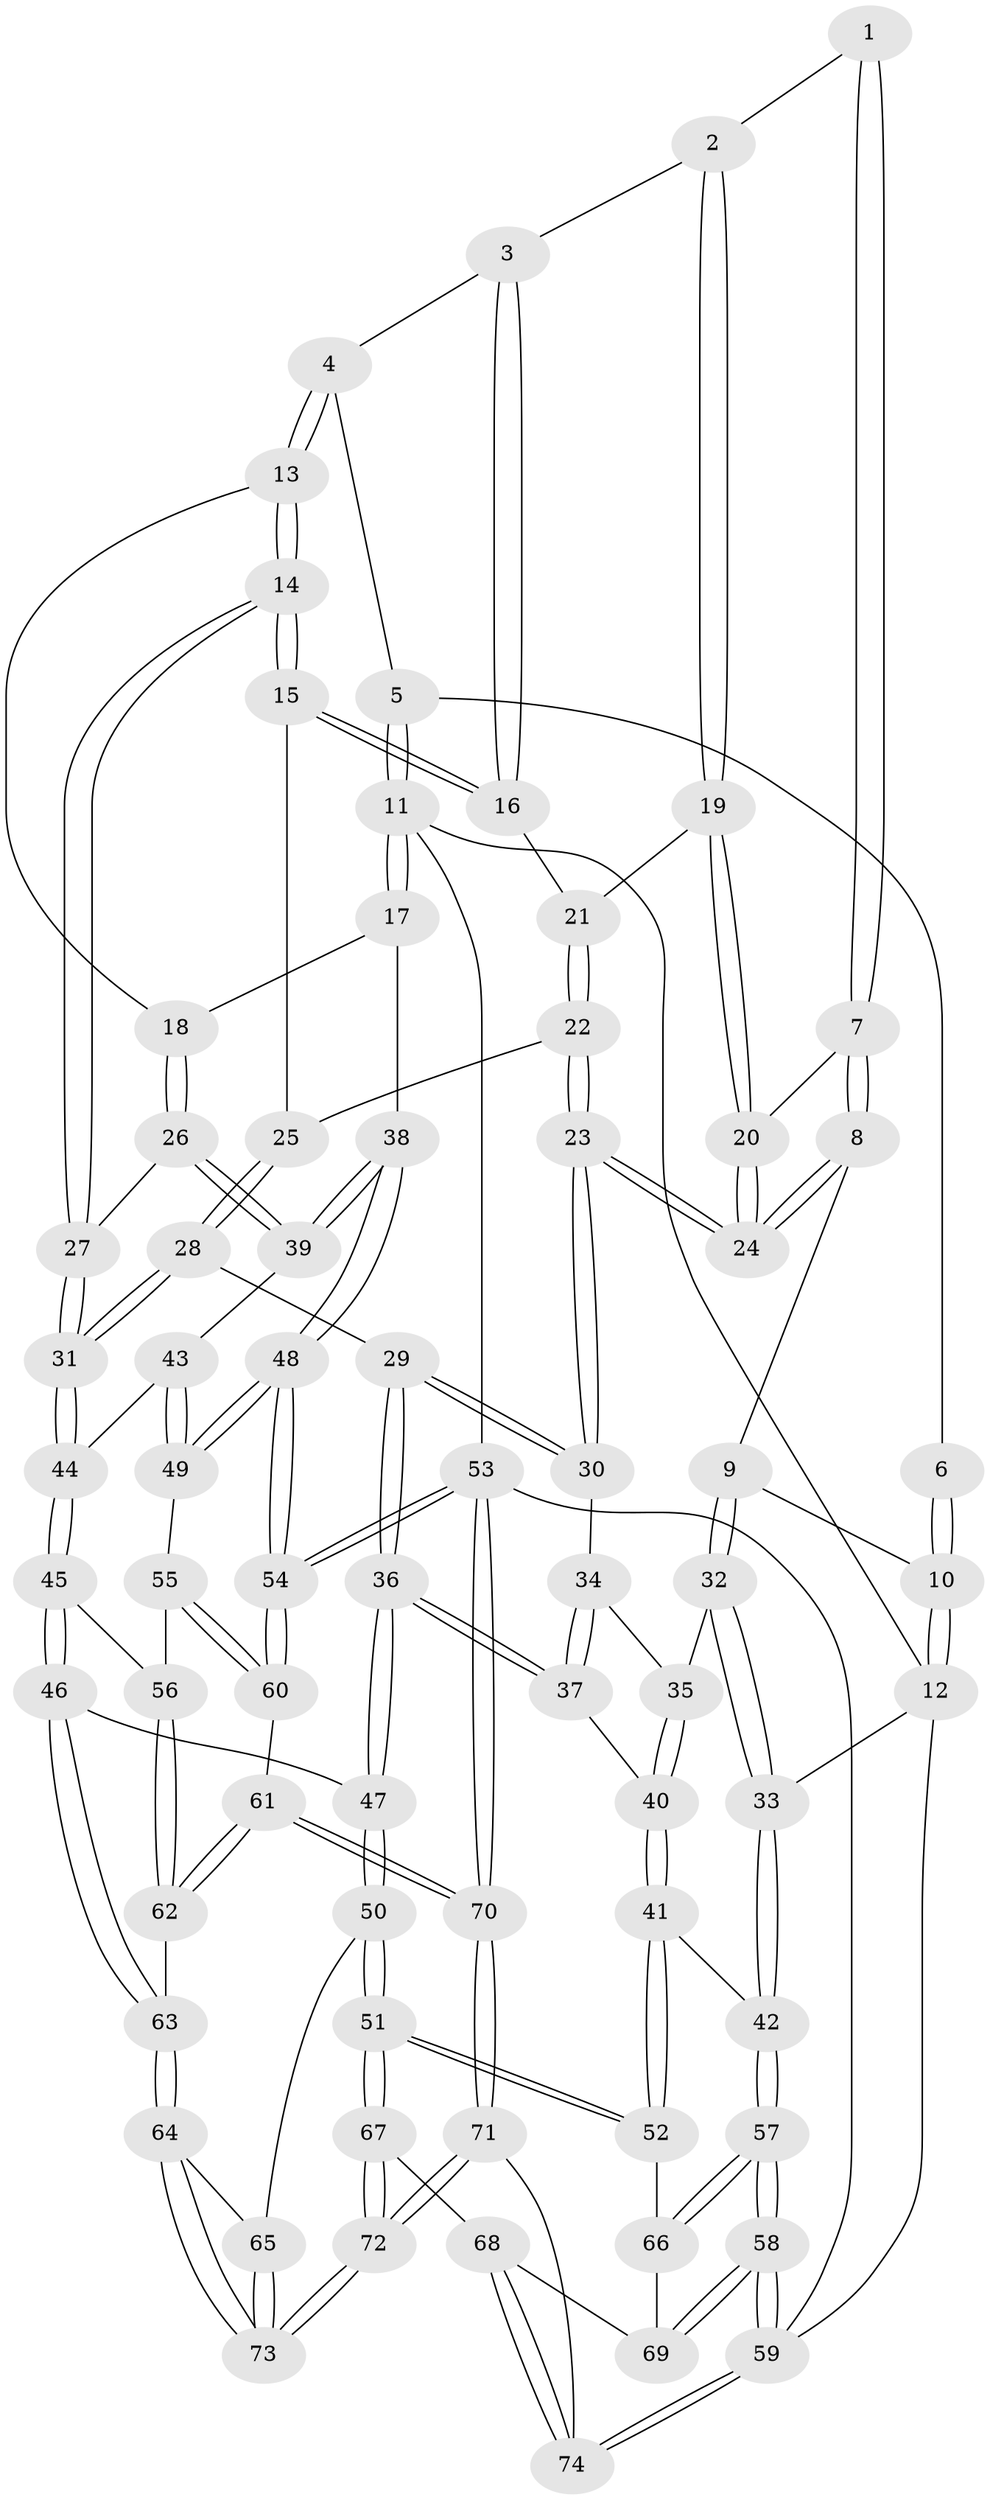 // coarse degree distribution, {4: 0.3103448275862069, 3: 0.41379310344827586, 6: 0.034482758620689655, 2: 0.10344827586206896, 5: 0.13793103448275862}
// Generated by graph-tools (version 1.1) at 2025/38/03/04/25 23:38:21]
// undirected, 74 vertices, 182 edges
graph export_dot {
  node [color=gray90,style=filled];
  1 [pos="+0.1732561725647028+0"];
  2 [pos="+0.3898507331047166+0.09655358405473898"];
  3 [pos="+0.5358359430377558+0.03160703041574424"];
  4 [pos="+0.6667698799216668+0"];
  5 [pos="+0.6701809051896795+0"];
  6 [pos="+0.12321883152348544+0"];
  7 [pos="+0.2181881518122664+0.12083433880307028"];
  8 [pos="+0.17427204693198325+0.25383038441223355"];
  9 [pos="+0.16042228338666936+0.2614300661841246"];
  10 [pos="+0+0"];
  11 [pos="+1+0"];
  12 [pos="+0+0"];
  13 [pos="+0.7309208520484304+0.07001610034687905"];
  14 [pos="+0.6927459725950461+0.26558462757604173"];
  15 [pos="+0.5734357030678793+0.22404445782938942"];
  16 [pos="+0.5216862631354173+0.14214900893678348"];
  17 [pos="+1+0.10432612685151563"];
  18 [pos="+0.9490932370168472+0.15103016501920272"];
  19 [pos="+0.3830362760968694+0.13713622258975414"];
  20 [pos="+0.3602109984681018+0.1640211709587782"];
  21 [pos="+0.46008341832688443+0.17587157201317885"];
  22 [pos="+0.4710344529301095+0.250929541468954"];
  23 [pos="+0.35261557221819173+0.29731906848691353"];
  24 [pos="+0.34133472005069193+0.2842431318249696"];
  25 [pos="+0.4799360027290259+0.25329452248120327"];
  26 [pos="+0.7888216796761031+0.35278096392250113"];
  27 [pos="+0.7146919449323675+0.34066841443497303"];
  28 [pos="+0.5453436549364397+0.41509990136233904"];
  29 [pos="+0.5147577971143544+0.42386691914509633"];
  30 [pos="+0.36636758222372856+0.36458719160670855"];
  31 [pos="+0.6514556904722996+0.4129629791512093"];
  32 [pos="+0.08287592228316439+0.3298525751645406"];
  33 [pos="+0+0.32733029524238516"];
  34 [pos="+0.3413671253013782+0.39809023459036214"];
  35 [pos="+0.15208245462478356+0.41659540321394367"];
  36 [pos="+0.41857988794036033+0.6029726696512503"];
  37 [pos="+0.32689453786903405+0.5173387958953811"];
  38 [pos="+1+0.41762370437797514"];
  39 [pos="+0.8820090290560395+0.4035096165106205"];
  40 [pos="+0.18287723492430008+0.5435978171184824"];
  41 [pos="+0.14499123433312316+0.6266101965932978"];
  42 [pos="+0+0.6282956092690112"];
  43 [pos="+0.8499956637640022+0.5393074941219265"];
  44 [pos="+0.66554413978606+0.5605687436786878"];
  45 [pos="+0.6598725915293294+0.6065324239231809"];
  46 [pos="+0.6288562309329856+0.6496316380599958"];
  47 [pos="+0.4390997058767361+0.6918526243517146"];
  48 [pos="+1+0.5513906644097276"];
  49 [pos="+0.8688303699811648+0.6171850031549578"];
  50 [pos="+0.37058891227683155+0.80152831568395"];
  51 [pos="+0.35637640140338067+0.8114968408954952"];
  52 [pos="+0.23096391713268388+0.7454727257119825"];
  53 [pos="+1+1"];
  54 [pos="+1+0.7020194458628748"];
  55 [pos="+0.8611883311167594+0.6295169601171015"];
  56 [pos="+0.8104303856064531+0.6481506619865512"];
  57 [pos="+0+0.9942641970199709"];
  58 [pos="+0+1"];
  59 [pos="+0+1"];
  60 [pos="+0.9279995190343265+0.7490668899400794"];
  61 [pos="+0.8514215374570356+0.82813121484597"];
  62 [pos="+0.7952974610014089+0.8062346237514827"];
  63 [pos="+0.7061122052732922+0.8106048076553294"];
  64 [pos="+0.7047550959539178+0.8126080572319314"];
  65 [pos="+0.5036776844681856+0.8479593608034154"];
  66 [pos="+0.1576984198515035+0.7864217057693128"];
  67 [pos="+0.35220234298898356+0.8336685298818833"];
  68 [pos="+0.34969501339085923+0.8410879053804943"];
  69 [pos="+0.10629439483639257+0.9500518928074172"];
  70 [pos="+1+1"];
  71 [pos="+0.7157906271255341+1"];
  72 [pos="+0.6816600487282772+1"];
  73 [pos="+0.6643150749747289+1"];
  74 [pos="+0.3229860516721769+1"];
  1 -- 2;
  1 -- 7;
  1 -- 7;
  2 -- 3;
  2 -- 19;
  2 -- 19;
  3 -- 4;
  3 -- 16;
  3 -- 16;
  4 -- 5;
  4 -- 13;
  4 -- 13;
  5 -- 6;
  5 -- 11;
  5 -- 11;
  6 -- 10;
  6 -- 10;
  7 -- 8;
  7 -- 8;
  7 -- 20;
  8 -- 9;
  8 -- 24;
  8 -- 24;
  9 -- 10;
  9 -- 32;
  9 -- 32;
  10 -- 12;
  10 -- 12;
  11 -- 12;
  11 -- 17;
  11 -- 17;
  11 -- 53;
  12 -- 33;
  12 -- 59;
  13 -- 14;
  13 -- 14;
  13 -- 18;
  14 -- 15;
  14 -- 15;
  14 -- 27;
  14 -- 27;
  15 -- 16;
  15 -- 16;
  15 -- 25;
  16 -- 21;
  17 -- 18;
  17 -- 38;
  18 -- 26;
  18 -- 26;
  19 -- 20;
  19 -- 20;
  19 -- 21;
  20 -- 24;
  20 -- 24;
  21 -- 22;
  21 -- 22;
  22 -- 23;
  22 -- 23;
  22 -- 25;
  23 -- 24;
  23 -- 24;
  23 -- 30;
  23 -- 30;
  25 -- 28;
  25 -- 28;
  26 -- 27;
  26 -- 39;
  26 -- 39;
  27 -- 31;
  27 -- 31;
  28 -- 29;
  28 -- 31;
  28 -- 31;
  29 -- 30;
  29 -- 30;
  29 -- 36;
  29 -- 36;
  30 -- 34;
  31 -- 44;
  31 -- 44;
  32 -- 33;
  32 -- 33;
  32 -- 35;
  33 -- 42;
  33 -- 42;
  34 -- 35;
  34 -- 37;
  34 -- 37;
  35 -- 40;
  35 -- 40;
  36 -- 37;
  36 -- 37;
  36 -- 47;
  36 -- 47;
  37 -- 40;
  38 -- 39;
  38 -- 39;
  38 -- 48;
  38 -- 48;
  39 -- 43;
  40 -- 41;
  40 -- 41;
  41 -- 42;
  41 -- 52;
  41 -- 52;
  42 -- 57;
  42 -- 57;
  43 -- 44;
  43 -- 49;
  43 -- 49;
  44 -- 45;
  44 -- 45;
  45 -- 46;
  45 -- 46;
  45 -- 56;
  46 -- 47;
  46 -- 63;
  46 -- 63;
  47 -- 50;
  47 -- 50;
  48 -- 49;
  48 -- 49;
  48 -- 54;
  48 -- 54;
  49 -- 55;
  50 -- 51;
  50 -- 51;
  50 -- 65;
  51 -- 52;
  51 -- 52;
  51 -- 67;
  51 -- 67;
  52 -- 66;
  53 -- 54;
  53 -- 54;
  53 -- 70;
  53 -- 70;
  53 -- 59;
  54 -- 60;
  54 -- 60;
  55 -- 56;
  55 -- 60;
  55 -- 60;
  56 -- 62;
  56 -- 62;
  57 -- 58;
  57 -- 58;
  57 -- 66;
  57 -- 66;
  58 -- 59;
  58 -- 59;
  58 -- 69;
  58 -- 69;
  59 -- 74;
  59 -- 74;
  60 -- 61;
  61 -- 62;
  61 -- 62;
  61 -- 70;
  61 -- 70;
  62 -- 63;
  63 -- 64;
  63 -- 64;
  64 -- 65;
  64 -- 73;
  64 -- 73;
  65 -- 73;
  65 -- 73;
  66 -- 69;
  67 -- 68;
  67 -- 72;
  67 -- 72;
  68 -- 69;
  68 -- 74;
  68 -- 74;
  70 -- 71;
  70 -- 71;
  71 -- 72;
  71 -- 72;
  71 -- 74;
  72 -- 73;
  72 -- 73;
}
